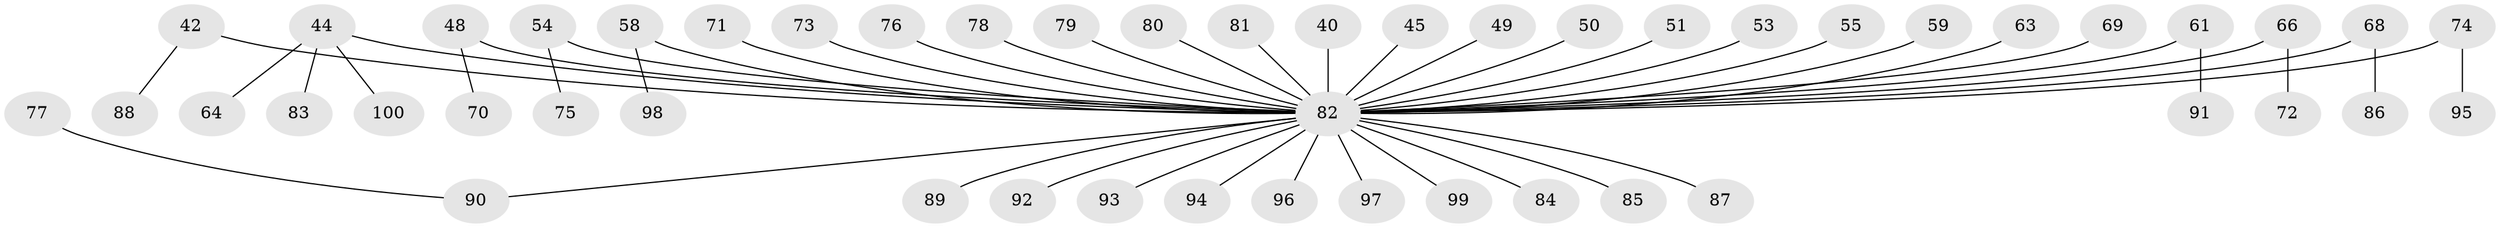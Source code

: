 // original degree distribution, {3: 0.13, 5: 0.05, 6: 0.02, 4: 0.07, 1: 0.52, 2: 0.21}
// Generated by graph-tools (version 1.1) at 2025/56/03/04/25 21:56:41]
// undirected, 50 vertices, 49 edges
graph export_dot {
graph [start="1"]
  node [color=gray90,style=filled];
  40;
  42;
  44 [super="+17"];
  45;
  48;
  49;
  50;
  51;
  53;
  54;
  55;
  58;
  59;
  61;
  63;
  64;
  66;
  68 [super="+62"];
  69;
  70;
  71;
  72;
  73;
  74;
  75;
  76;
  77;
  78;
  79;
  80;
  81;
  82 [super="+23+26+10+14+15+16+11+35+20+29+32+67+34+33+36+47+56+39+65"];
  83;
  84;
  85;
  86;
  87;
  88;
  89;
  90 [super="+57"];
  91;
  92;
  93;
  94;
  95;
  96;
  97;
  98;
  99;
  100;
  40 -- 82;
  42 -- 88;
  42 -- 82;
  44 -- 64;
  44 -- 100;
  44 -- 83;
  44 -- 82;
  45 -- 82;
  48 -- 70;
  48 -- 82;
  49 -- 82;
  50 -- 82;
  51 -- 82;
  53 -- 82;
  54 -- 75;
  54 -- 82;
  55 -- 82;
  58 -- 98;
  58 -- 82;
  59 -- 82;
  61 -- 91;
  61 -- 82;
  63 -- 82;
  66 -- 72;
  66 -- 82;
  68 -- 82;
  68 -- 86;
  69 -- 82;
  71 -- 82;
  73 -- 82;
  74 -- 95;
  74 -- 82;
  76 -- 82;
  77 -- 90;
  78 -- 82;
  79 -- 82;
  80 -- 82;
  81 -- 82;
  82 -- 84;
  82 -- 85;
  82 -- 87;
  82 -- 93;
  82 -- 94;
  82 -- 97;
  82 -- 99;
  82 -- 90;
  82 -- 92;
  82 -- 96;
  82 -- 89;
}
